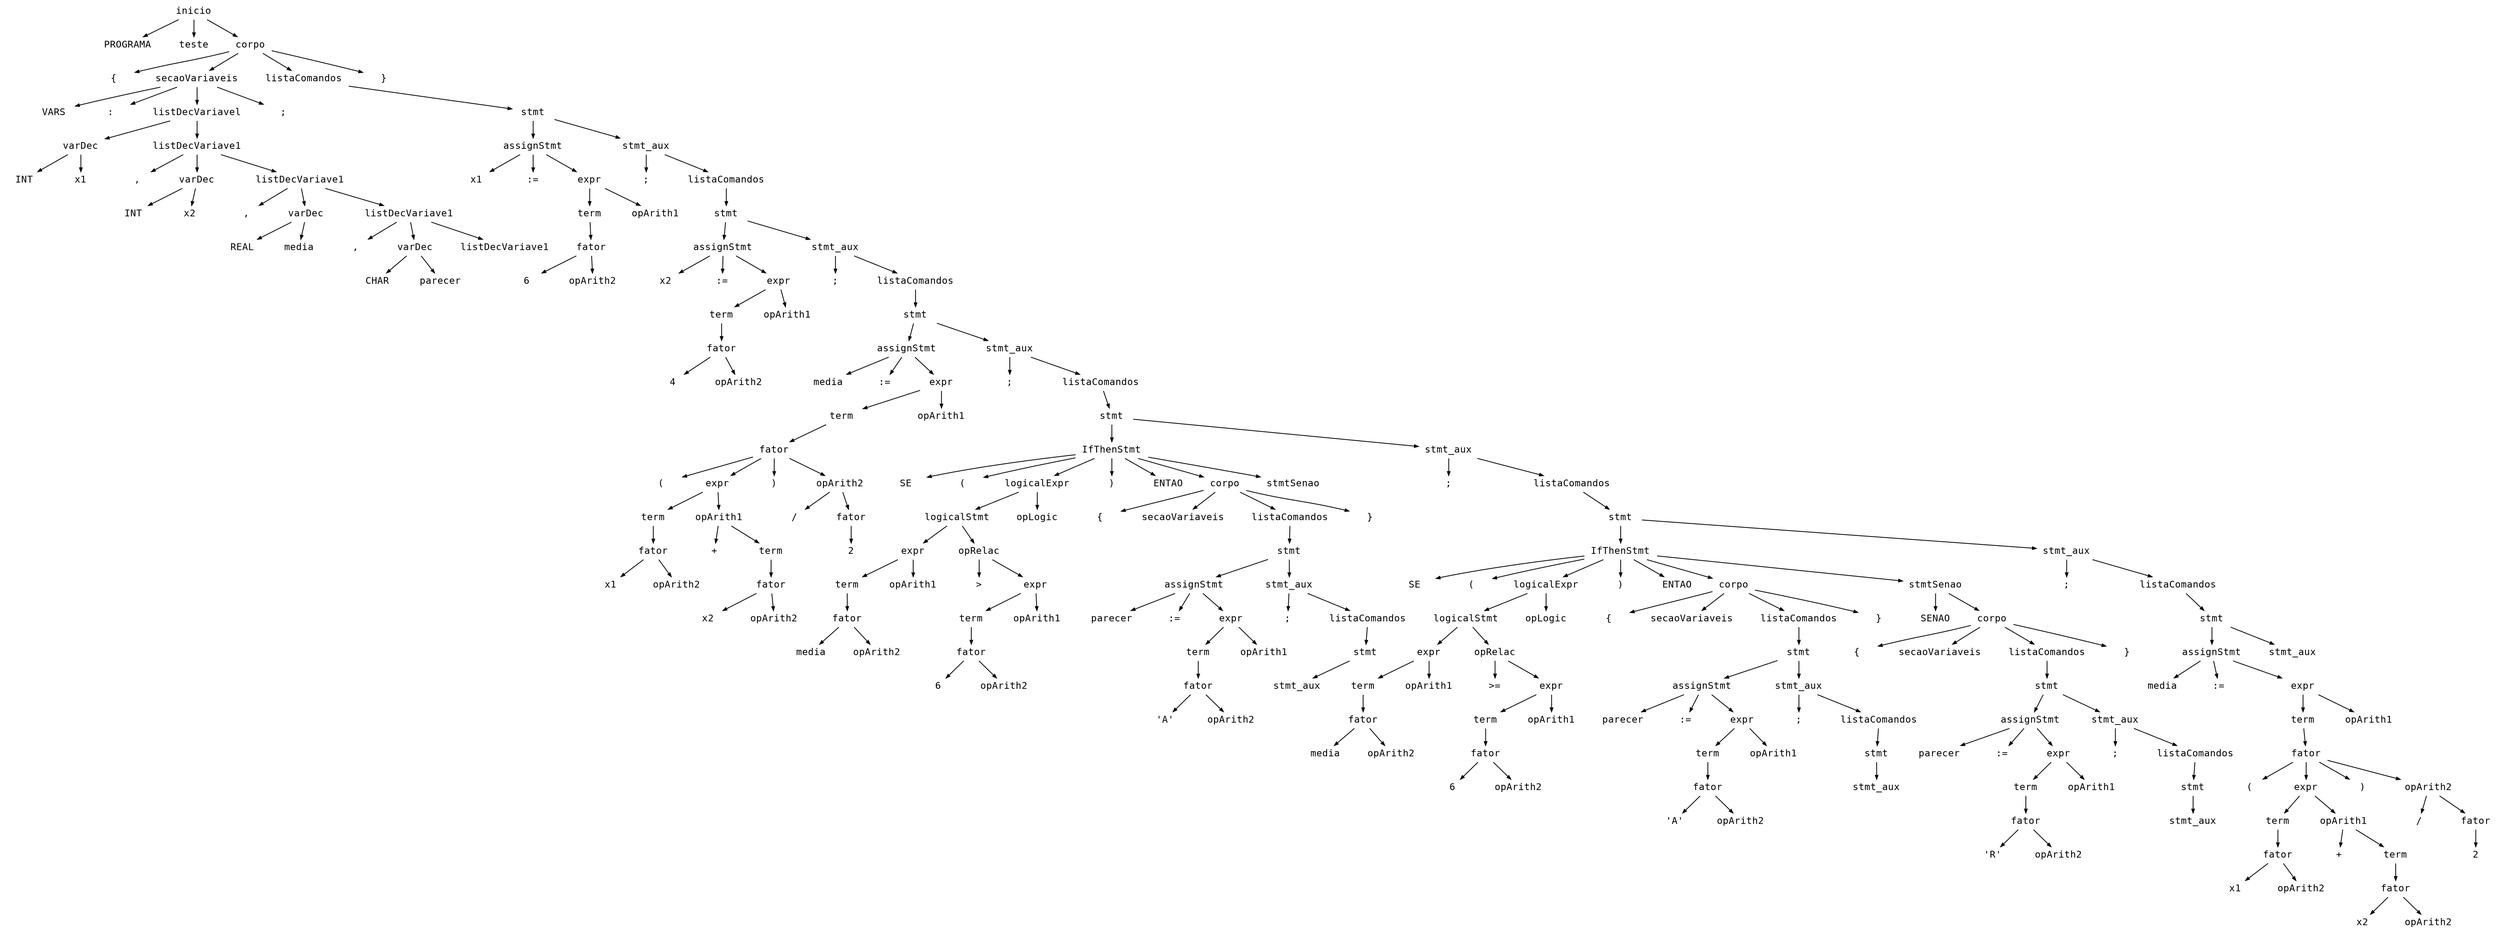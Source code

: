 digraph astgraph {
  node [shape=none, fontsize=12, fontname="Courier", height=.1];
  ranksep=.3;
  edge [arrowsize=.5]

  node1 [label="inicio"]
  node2 [label="PROGRAMA"]
  node1 -> node2
  node3 [label="teste"]
  node1 -> node3
  node4 [label="corpo"]
  node1 -> node4
  node5 [label="{"]
  node4 -> node5
  node6 [label="secaoVariaveis"]
  node4 -> node6
  node7 [label="listaComandos"]
  node4 -> node7
  node8 [label="}"]
  node4 -> node8
  node9 [label="VARS"]
  node6 -> node9
  node10 [label=":"]
  node6 -> node10
  node11 [label="listDecVariavel"]
  node6 -> node11
  node12 [label=";"]
  node6 -> node12
  node13 [label="stmt"]
  node7 -> node13
  node14 [label="varDec"]
  node11 -> node14
  node15 [label="listDecVariave1"]
  node11 -> node15
  node16 [label="assignStmt"]
  node13 -> node16
  node17 [label="stmt_aux"]
  node13 -> node17
  node18 [label="INT"]
  node14 -> node18
  node19 [label="x1"]
  node14 -> node19
  node20 [label=","]
  node15 -> node20
  node21 [label="varDec"]
  node15 -> node21
  node22 [label="listDecVariave1"]
  node15 -> node22
  node23 [label="x1"]
  node16 -> node23
  node24 [label=":="]
  node16 -> node24
  node25 [label="expr"]
  node16 -> node25
  node26 [label=";"]
  node17 -> node26
  node27 [label="listaComandos"]
  node17 -> node27
  node28 [label="INT"]
  node21 -> node28
  node29 [label="x2"]
  node21 -> node29
  node30 [label=","]
  node22 -> node30
  node31 [label="varDec"]
  node22 -> node31
  node32 [label="listDecVariave1"]
  node22 -> node32
  node33 [label="term"]
  node25 -> node33
  node34 [label="opArith1"]
  node25 -> node34
  node35 [label="stmt"]
  node27 -> node35
  node36 [label="REAL"]
  node31 -> node36
  node37 [label="media"]
  node31 -> node37
  node38 [label=","]
  node32 -> node38
  node39 [label="varDec"]
  node32 -> node39
  node40 [label="listDecVariave1"]
  node32 -> node40
  node41 [label="fator"]
  node33 -> node41
  node42 [label="assignStmt"]
  node35 -> node42
  node43 [label="stmt_aux"]
  node35 -> node43
  node44 [label="CHAR"]
  node39 -> node44
  node45 [label="parecer"]
  node39 -> node45
  node46 [label="6"]
  node41 -> node46
  node47 [label="opArith2"]
  node41 -> node47
  node48 [label="x2"]
  node42 -> node48
  node49 [label=":="]
  node42 -> node49
  node50 [label="expr"]
  node42 -> node50
  node51 [label=";"]
  node43 -> node51
  node52 [label="listaComandos"]
  node43 -> node52
  node53 [label="term"]
  node50 -> node53
  node54 [label="opArith1"]
  node50 -> node54
  node55 [label="stmt"]
  node52 -> node55
  node56 [label="fator"]
  node53 -> node56
  node57 [label="assignStmt"]
  node55 -> node57
  node58 [label="stmt_aux"]
  node55 -> node58
  node59 [label="4"]
  node56 -> node59
  node60 [label="opArith2"]
  node56 -> node60
  node61 [label="media"]
  node57 -> node61
  node62 [label=":="]
  node57 -> node62
  node63 [label="expr"]
  node57 -> node63
  node64 [label=";"]
  node58 -> node64
  node65 [label="listaComandos"]
  node58 -> node65
  node66 [label="term"]
  node63 -> node66
  node67 [label="opArith1"]
  node63 -> node67
  node68 [label="stmt"]
  node65 -> node68
  node69 [label="fator"]
  node66 -> node69
  node70 [label="IfThenStmt"]
  node68 -> node70
  node71 [label="stmt_aux"]
  node68 -> node71
  node72 [label="("]
  node69 -> node72
  node73 [label="expr"]
  node69 -> node73
  node74 [label=")"]
  node69 -> node74
  node75 [label="opArith2"]
  node69 -> node75
  node76 [label="SE"]
  node70 -> node76
  node77 [label="("]
  node70 -> node77
  node78 [label="logicalExpr"]
  node70 -> node78
  node79 [label=")"]
  node70 -> node79
  node80 [label="ENTAO"]
  node70 -> node80
  node81 [label="corpo"]
  node70 -> node81
  node82 [label="stmtSenao"]
  node70 -> node82
  node83 [label=";"]
  node71 -> node83
  node84 [label="listaComandos"]
  node71 -> node84
  node85 [label="term"]
  node73 -> node85
  node86 [label="opArith1"]
  node73 -> node86
  node87 [label="/"]
  node75 -> node87
  node88 [label="fator"]
  node75 -> node88
  node89 [label="logicalStmt"]
  node78 -> node89
  node90 [label="opLogic"]
  node78 -> node90
  node91 [label="{"]
  node81 -> node91
  node92 [label="secaoVariaveis"]
  node81 -> node92
  node93 [label="listaComandos"]
  node81 -> node93
  node94 [label="}"]
  node81 -> node94
  node95 [label="stmt"]
  node84 -> node95
  node96 [label="fator"]
  node85 -> node96
  node97 [label="+"]
  node86 -> node97
  node98 [label="term"]
  node86 -> node98
  node99 [label="2"]
  node88 -> node99
  node100 [label="expr"]
  node89 -> node100
  node101 [label="opRelac"]
  node89 -> node101
  node102 [label="stmt"]
  node93 -> node102
  node103 [label="IfThenStmt"]
  node95 -> node103
  node104 [label="stmt_aux"]
  node95 -> node104
  node105 [label="x1"]
  node96 -> node105
  node106 [label="opArith2"]
  node96 -> node106
  node107 [label="fator"]
  node98 -> node107
  node108 [label="term"]
  node100 -> node108
  node109 [label="opArith1"]
  node100 -> node109
  node110 [label=">"]
  node101 -> node110
  node111 [label="expr"]
  node101 -> node111
  node112 [label="assignStmt"]
  node102 -> node112
  node113 [label="stmt_aux"]
  node102 -> node113
  node114 [label="SE"]
  node103 -> node114
  node115 [label="("]
  node103 -> node115
  node116 [label="logicalExpr"]
  node103 -> node116
  node117 [label=")"]
  node103 -> node117
  node118 [label="ENTAO"]
  node103 -> node118
  node119 [label="corpo"]
  node103 -> node119
  node120 [label="stmtSenao"]
  node103 -> node120
  node121 [label=";"]
  node104 -> node121
  node122 [label="listaComandos"]
  node104 -> node122
  node123 [label="x2"]
  node107 -> node123
  node124 [label="opArith2"]
  node107 -> node124
  node125 [label="fator"]
  node108 -> node125
  node126 [label="term"]
  node111 -> node126
  node127 [label="opArith1"]
  node111 -> node127
  node128 [label="parecer"]
  node112 -> node128
  node129 [label=":="]
  node112 -> node129
  node130 [label="expr"]
  node112 -> node130
  node131 [label=";"]
  node113 -> node131
  node132 [label="listaComandos"]
  node113 -> node132
  node133 [label="logicalStmt"]
  node116 -> node133
  node134 [label="opLogic"]
  node116 -> node134
  node135 [label="{"]
  node119 -> node135
  node136 [label="secaoVariaveis"]
  node119 -> node136
  node137 [label="listaComandos"]
  node119 -> node137
  node138 [label="}"]
  node119 -> node138
  node139 [label="SENAO"]
  node120 -> node139
  node140 [label="corpo"]
  node120 -> node140
  node141 [label="stmt"]
  node122 -> node141
  node142 [label="media"]
  node125 -> node142
  node143 [label="opArith2"]
  node125 -> node143
  node144 [label="fator"]
  node126 -> node144
  node145 [label="term"]
  node130 -> node145
  node146 [label="opArith1"]
  node130 -> node146
  node147 [label="stmt"]
  node132 -> node147
  node148 [label="expr"]
  node133 -> node148
  node149 [label="opRelac"]
  node133 -> node149
  node150 [label="stmt"]
  node137 -> node150
  node151 [label="{"]
  node140 -> node151
  node152 [label="secaoVariaveis"]
  node140 -> node152
  node153 [label="listaComandos"]
  node140 -> node153
  node154 [label="}"]
  node140 -> node154
  node155 [label="assignStmt"]
  node141 -> node155
  node156 [label="stmt_aux"]
  node141 -> node156
  node157 [label="6"]
  node144 -> node157
  node158 [label="opArith2"]
  node144 -> node158
  node159 [label="fator"]
  node145 -> node159
  node160 [label="stmt_aux"]
  node147 -> node160
  node161 [label="term"]
  node148 -> node161
  node162 [label="opArith1"]
  node148 -> node162
  node163 [label=">="]
  node149 -> node163
  node164 [label="expr"]
  node149 -> node164
  node165 [label="assignStmt"]
  node150 -> node165
  node166 [label="stmt_aux"]
  node150 -> node166
  node167 [label="stmt"]
  node153 -> node167
  node168 [label="media"]
  node155 -> node168
  node169 [label=":="]
  node155 -> node169
  node170 [label="expr"]
  node155 -> node170
  node171 [label="'A'"]
  node159 -> node171
  node172 [label="opArith2"]
  node159 -> node172
  node173 [label="fator"]
  node161 -> node173
  node174 [label="term"]
  node164 -> node174
  node175 [label="opArith1"]
  node164 -> node175
  node176 [label="parecer"]
  node165 -> node176
  node177 [label=":="]
  node165 -> node177
  node178 [label="expr"]
  node165 -> node178
  node179 [label=";"]
  node166 -> node179
  node180 [label="listaComandos"]
  node166 -> node180
  node181 [label="assignStmt"]
  node167 -> node181
  node182 [label="stmt_aux"]
  node167 -> node182
  node183 [label="term"]
  node170 -> node183
  node184 [label="opArith1"]
  node170 -> node184
  node185 [label="media"]
  node173 -> node185
  node186 [label="opArith2"]
  node173 -> node186
  node187 [label="fator"]
  node174 -> node187
  node188 [label="term"]
  node178 -> node188
  node189 [label="opArith1"]
  node178 -> node189
  node190 [label="stmt"]
  node180 -> node190
  node191 [label="parecer"]
  node181 -> node191
  node192 [label=":="]
  node181 -> node192
  node193 [label="expr"]
  node181 -> node193
  node194 [label=";"]
  node182 -> node194
  node195 [label="listaComandos"]
  node182 -> node195
  node196 [label="fator"]
  node183 -> node196
  node197 [label="6"]
  node187 -> node197
  node198 [label="opArith2"]
  node187 -> node198
  node199 [label="fator"]
  node188 -> node199
  node200 [label="stmt_aux"]
  node190 -> node200
  node201 [label="term"]
  node193 -> node201
  node202 [label="opArith1"]
  node193 -> node202
  node203 [label="stmt"]
  node195 -> node203
  node204 [label="("]
  node196 -> node204
  node205 [label="expr"]
  node196 -> node205
  node206 [label=")"]
  node196 -> node206
  node207 [label="opArith2"]
  node196 -> node207
  node208 [label="'A'"]
  node199 -> node208
  node209 [label="opArith2"]
  node199 -> node209
  node210 [label="fator"]
  node201 -> node210
  node211 [label="stmt_aux"]
  node203 -> node211
  node212 [label="term"]
  node205 -> node212
  node213 [label="opArith1"]
  node205 -> node213
  node214 [label="/"]
  node207 -> node214
  node215 [label="fator"]
  node207 -> node215
  node216 [label="'R'"]
  node210 -> node216
  node217 [label="opArith2"]
  node210 -> node217
  node218 [label="fator"]
  node212 -> node218
  node219 [label="+"]
  node213 -> node219
  node220 [label="term"]
  node213 -> node220
  node221 [label="2"]
  node215 -> node221
  node222 [label="x1"]
  node218 -> node222
  node223 [label="opArith2"]
  node218 -> node223
  node224 [label="fator"]
  node220 -> node224
  node225 [label="x2"]
  node224 -> node225
  node226 [label="opArith2"]
  node224 -> node226
}

